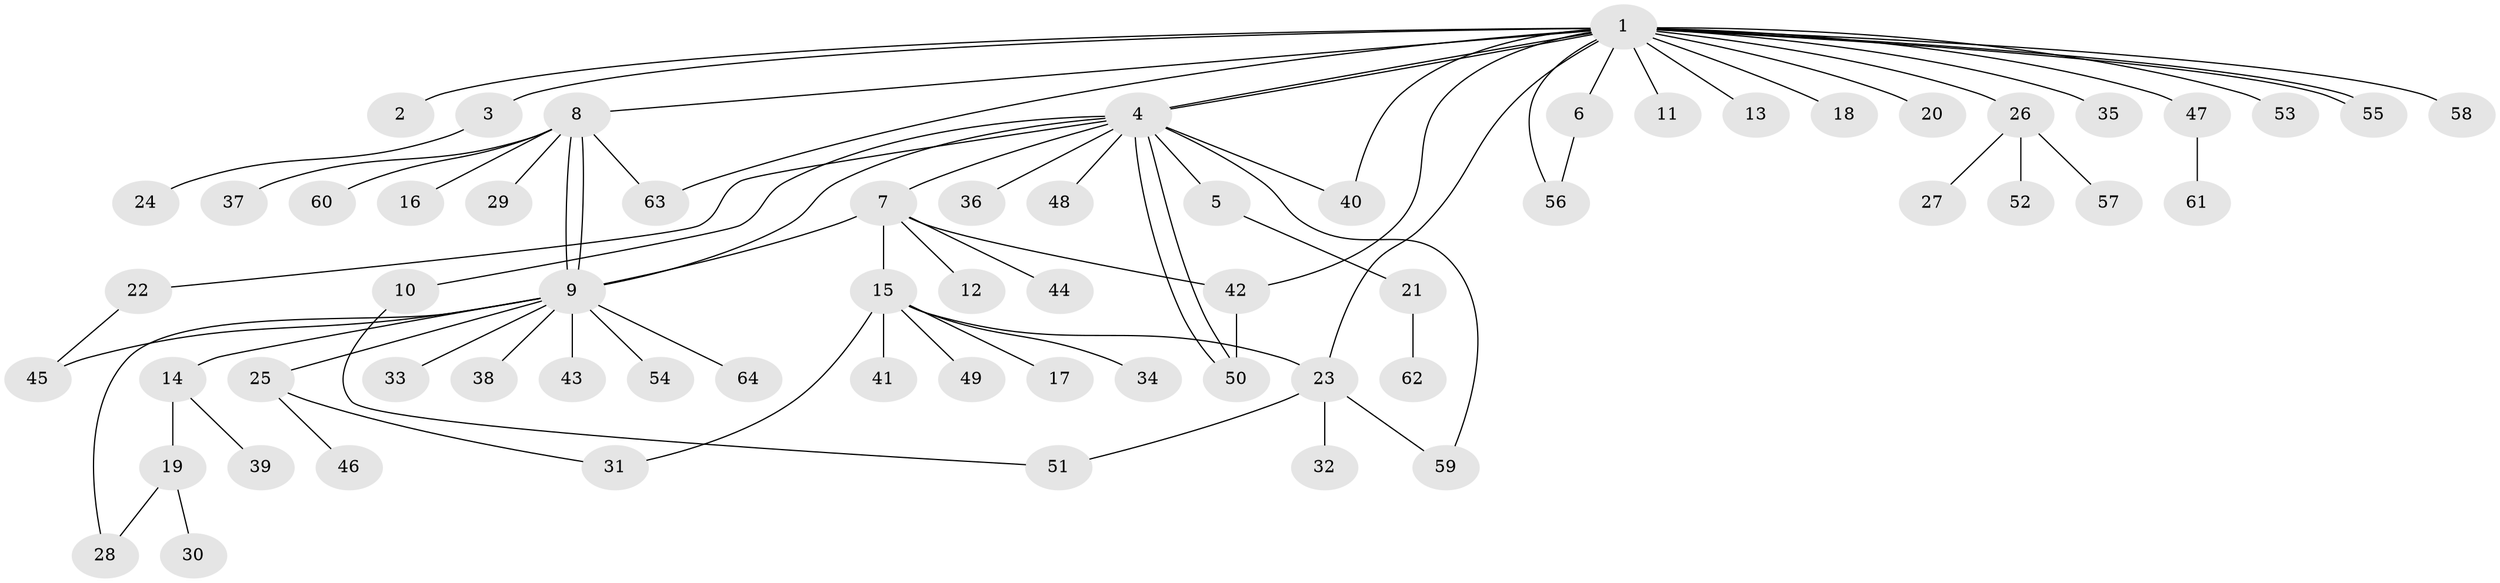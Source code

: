 // Generated by graph-tools (version 1.1) at 2025/01/03/09/25 03:01:48]
// undirected, 64 vertices, 80 edges
graph export_dot {
graph [start="1"]
  node [color=gray90,style=filled];
  1;
  2;
  3;
  4;
  5;
  6;
  7;
  8;
  9;
  10;
  11;
  12;
  13;
  14;
  15;
  16;
  17;
  18;
  19;
  20;
  21;
  22;
  23;
  24;
  25;
  26;
  27;
  28;
  29;
  30;
  31;
  32;
  33;
  34;
  35;
  36;
  37;
  38;
  39;
  40;
  41;
  42;
  43;
  44;
  45;
  46;
  47;
  48;
  49;
  50;
  51;
  52;
  53;
  54;
  55;
  56;
  57;
  58;
  59;
  60;
  61;
  62;
  63;
  64;
  1 -- 2;
  1 -- 3;
  1 -- 4;
  1 -- 4;
  1 -- 6;
  1 -- 8;
  1 -- 11;
  1 -- 13;
  1 -- 18;
  1 -- 20;
  1 -- 23;
  1 -- 26;
  1 -- 35;
  1 -- 40;
  1 -- 42;
  1 -- 47;
  1 -- 53;
  1 -- 55;
  1 -- 55;
  1 -- 56;
  1 -- 58;
  1 -- 63;
  3 -- 24;
  4 -- 5;
  4 -- 7;
  4 -- 9;
  4 -- 10;
  4 -- 22;
  4 -- 36;
  4 -- 40;
  4 -- 48;
  4 -- 50;
  4 -- 50;
  4 -- 59;
  5 -- 21;
  6 -- 56;
  7 -- 9;
  7 -- 12;
  7 -- 15;
  7 -- 42;
  7 -- 44;
  8 -- 9;
  8 -- 9;
  8 -- 16;
  8 -- 29;
  8 -- 37;
  8 -- 60;
  8 -- 63;
  9 -- 14;
  9 -- 25;
  9 -- 28;
  9 -- 33;
  9 -- 38;
  9 -- 43;
  9 -- 45;
  9 -- 54;
  9 -- 64;
  10 -- 51;
  14 -- 19;
  14 -- 39;
  15 -- 17;
  15 -- 23;
  15 -- 31;
  15 -- 34;
  15 -- 41;
  15 -- 49;
  19 -- 28;
  19 -- 30;
  21 -- 62;
  22 -- 45;
  23 -- 32;
  23 -- 51;
  23 -- 59;
  25 -- 31;
  25 -- 46;
  26 -- 27;
  26 -- 52;
  26 -- 57;
  42 -- 50;
  47 -- 61;
}
